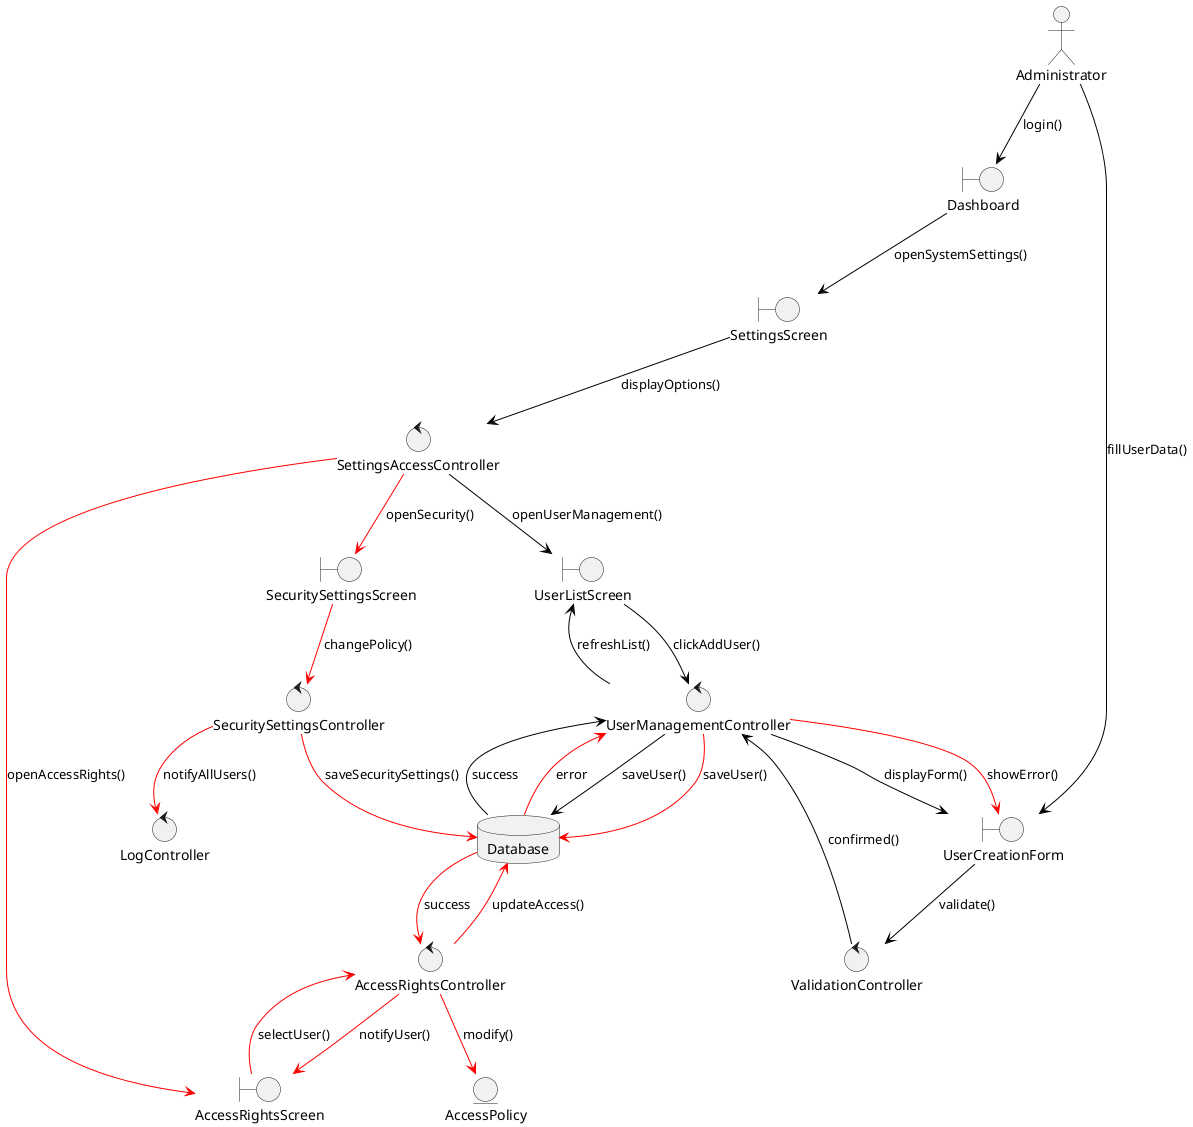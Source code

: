 @startuml
top to bottom direction
skinparam ArrowColor Black

actor Administrator

boundary Dashboard
boundary SettingsScreen
boundary UserListScreen
boundary UserCreationForm
boundary AccessRightsScreen
boundary SecuritySettingsScreen

control SettingsAccessController
control UserManagementController
control AccessRightsController
control SecuritySettingsController
control ValidationController
control LogController

entity AccessPolicy
database Database

' Βασική Ροή – Δημιουργία νέου χρήστη
Administrator --> Dashboard : login()
Dashboard --> SettingsScreen : openSystemSettings()
SettingsScreen --> SettingsAccessController : displayOptions()
SettingsAccessController --> UserListScreen : openUserManagement()
UserListScreen --> UserManagementController : clickAddUser()
UserManagementController --> UserCreationForm : displayForm()
Administrator --> UserCreationForm : fillUserData()
UserCreationForm --> ValidationController : validate()
ValidationController --> UserManagementController : confirmed()
UserManagementController --> Database : saveUser()
Database --> UserManagementController : success
UserManagementController --> UserListScreen : refreshList()

' Εναλλακτική Ροή 1 – Αποτυχία αποθήκευσης
skinparam ArrowColor Red
UserManagementController --> Database : saveUser()
Database --> UserManagementController : error
UserManagementController --> UserCreationForm : showError()

' Εναλλακτική Ροή 2 – Επεξεργασία Δικαιωμάτων
SettingsAccessController --> AccessRightsScreen : openAccessRights()
AccessRightsScreen --> AccessRightsController : selectUser()
AccessRightsController --> AccessPolicy : modify()
AccessRightsController --> Database : updateAccess()
Database --> AccessRightsController : success
AccessRightsController --> AccessRightsScreen : notifyUser()

' Εναλλακτική Ροή 3 – Ρυθμίσεις Ασφαλείας
SettingsAccessController --> SecuritySettingsScreen : openSecurity()
SecuritySettingsScreen --> SecuritySettingsController : changePolicy()
SecuritySettingsController --> Database : saveSecuritySettings()
SecuritySettingsController --> LogController : notifyAllUsers()

@enduml
